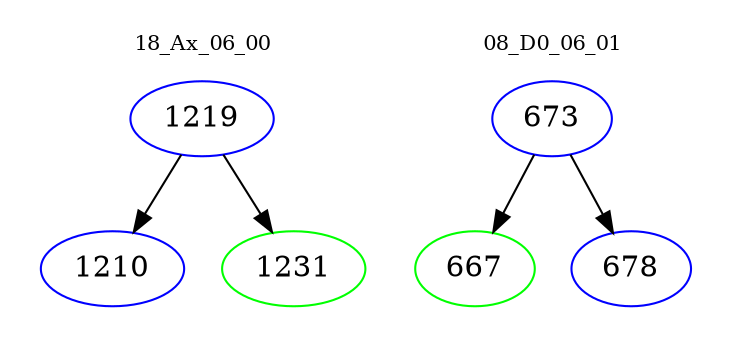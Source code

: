 digraph{
subgraph cluster_0 {
color = white
label = "18_Ax_06_00";
fontsize=10;
T0_1219 [label="1219", color="blue"]
T0_1219 -> T0_1210 [color="black"]
T0_1210 [label="1210", color="blue"]
T0_1219 -> T0_1231 [color="black"]
T0_1231 [label="1231", color="green"]
}
subgraph cluster_1 {
color = white
label = "08_D0_06_01";
fontsize=10;
T1_673 [label="673", color="blue"]
T1_673 -> T1_667 [color="black"]
T1_667 [label="667", color="green"]
T1_673 -> T1_678 [color="black"]
T1_678 [label="678", color="blue"]
}
}
